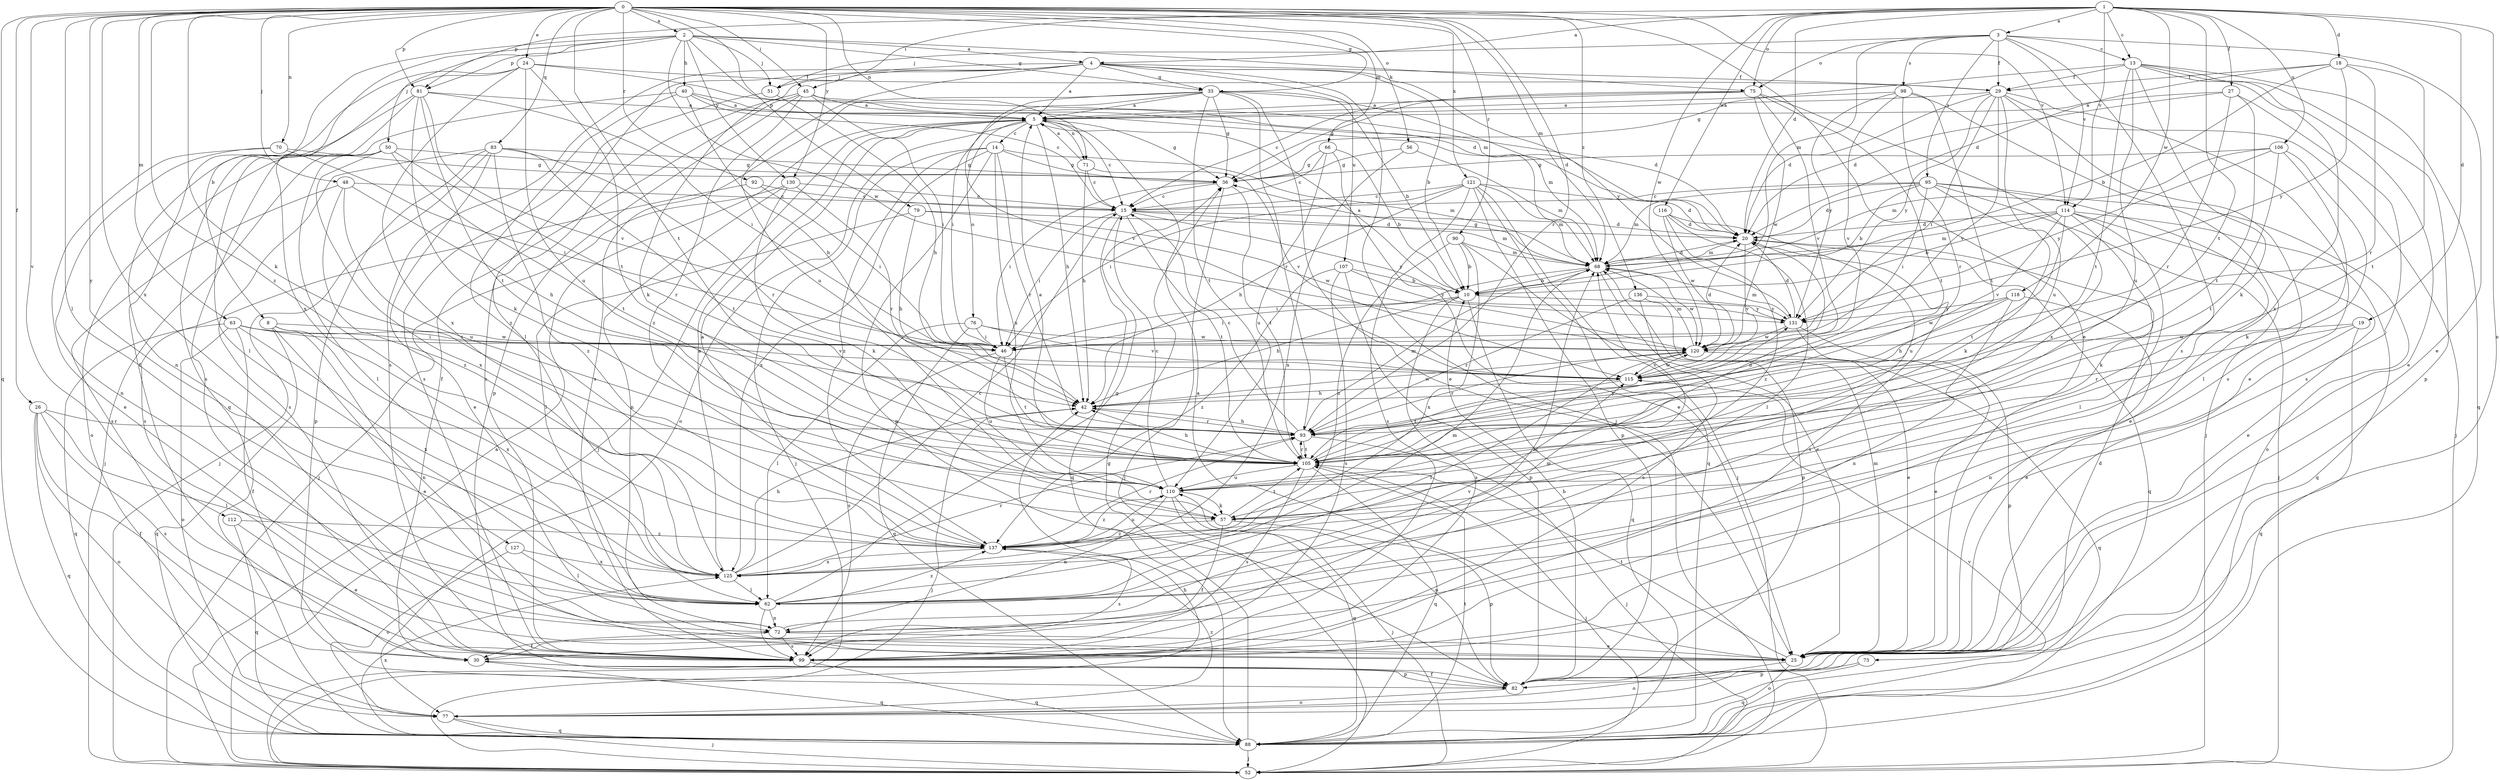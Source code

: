strict digraph  {
0;
1;
2;
3;
4;
5;
8;
10;
13;
14;
15;
18;
19;
20;
24;
25;
26;
27;
29;
30;
33;
36;
40;
42;
45;
46;
48;
50;
51;
52;
56;
57;
62;
63;
66;
68;
70;
71;
72;
73;
75;
76;
77;
79;
81;
82;
83;
88;
90;
92;
93;
95;
98;
99;
105;
106;
107;
110;
112;
114;
115;
116;
118;
120;
121;
125;
127;
130;
131;
136;
137;
0 -> 2  [label=a];
0 -> 24  [label=e];
0 -> 25  [label=e];
0 -> 26  [label=f];
0 -> 33  [label=g];
0 -> 45  [label=i];
0 -> 48  [label=j];
0 -> 56  [label=k];
0 -> 57  [label=k];
0 -> 62  [label=l];
0 -> 63  [label=m];
0 -> 66  [label=m];
0 -> 68  [label=m];
0 -> 70  [label=n];
0 -> 71  [label=n];
0 -> 79  [label=p];
0 -> 81  [label=p];
0 -> 83  [label=q];
0 -> 88  [label=q];
0 -> 90  [label=r];
0 -> 92  [label=r];
0 -> 93  [label=r];
0 -> 105  [label=t];
0 -> 112  [label=v];
0 -> 114  [label=v];
0 -> 121  [label=x];
0 -> 125  [label=x];
0 -> 127  [label=y];
0 -> 130  [label=y];
0 -> 136  [label=z];
0 -> 137  [label=z];
1 -> 3  [label=a];
1 -> 4  [label=a];
1 -> 13  [label=c];
1 -> 18  [label=d];
1 -> 19  [label=d];
1 -> 20  [label=d];
1 -> 27  [label=f];
1 -> 45  [label=i];
1 -> 73  [label=o];
1 -> 75  [label=o];
1 -> 81  [label=p];
1 -> 105  [label=t];
1 -> 106  [label=u];
1 -> 114  [label=v];
1 -> 116  [label=w];
1 -> 118  [label=w];
1 -> 120  [label=w];
2 -> 4  [label=a];
2 -> 8  [label=b];
2 -> 33  [label=g];
2 -> 40  [label=h];
2 -> 50  [label=j];
2 -> 51  [label=j];
2 -> 68  [label=m];
2 -> 75  [label=o];
2 -> 81  [label=p];
2 -> 120  [label=w];
2 -> 125  [label=x];
2 -> 130  [label=y];
3 -> 13  [label=c];
3 -> 25  [label=e];
3 -> 29  [label=f];
3 -> 51  [label=j];
3 -> 68  [label=m];
3 -> 75  [label=o];
3 -> 95  [label=s];
3 -> 98  [label=s];
3 -> 99  [label=s];
3 -> 114  [label=v];
4 -> 5  [label=a];
4 -> 10  [label=b];
4 -> 29  [label=f];
4 -> 33  [label=g];
4 -> 51  [label=j];
4 -> 52  [label=j];
4 -> 57  [label=k];
4 -> 62  [label=l];
4 -> 99  [label=s];
4 -> 107  [label=u];
4 -> 110  [label=u];
4 -> 131  [label=y];
5 -> 14  [label=c];
5 -> 15  [label=c];
5 -> 36  [label=g];
5 -> 42  [label=h];
5 -> 52  [label=j];
5 -> 71  [label=n];
5 -> 76  [label=o];
5 -> 77  [label=o];
8 -> 25  [label=e];
8 -> 46  [label=i];
8 -> 72  [label=n];
8 -> 88  [label=q];
8 -> 125  [label=x];
10 -> 5  [label=a];
10 -> 42  [label=h];
10 -> 46  [label=i];
10 -> 88  [label=q];
10 -> 99  [label=s];
10 -> 131  [label=y];
13 -> 25  [label=e];
13 -> 29  [label=f];
13 -> 36  [label=g];
13 -> 57  [label=k];
13 -> 82  [label=p];
13 -> 88  [label=q];
13 -> 105  [label=t];
13 -> 110  [label=u];
13 -> 137  [label=z];
14 -> 36  [label=g];
14 -> 52  [label=j];
14 -> 68  [label=m];
14 -> 82  [label=p];
14 -> 93  [label=r];
14 -> 110  [label=u];
14 -> 125  [label=x];
14 -> 137  [label=z];
15 -> 20  [label=d];
15 -> 46  [label=i];
15 -> 68  [label=m];
15 -> 88  [label=q];
15 -> 105  [label=t];
15 -> 131  [label=y];
18 -> 10  [label=b];
18 -> 20  [label=d];
18 -> 29  [label=f];
18 -> 93  [label=r];
18 -> 105  [label=t];
18 -> 131  [label=y];
19 -> 72  [label=n];
19 -> 88  [label=q];
19 -> 93  [label=r];
19 -> 120  [label=w];
20 -> 68  [label=m];
20 -> 88  [label=q];
20 -> 99  [label=s];
20 -> 115  [label=v];
24 -> 20  [label=d];
24 -> 29  [label=f];
24 -> 30  [label=f];
24 -> 88  [label=q];
24 -> 105  [label=t];
24 -> 110  [label=u];
24 -> 125  [label=x];
25 -> 5  [label=a];
25 -> 68  [label=m];
25 -> 77  [label=o];
25 -> 88  [label=q];
25 -> 105  [label=t];
26 -> 30  [label=f];
26 -> 62  [label=l];
26 -> 77  [label=o];
26 -> 88  [label=q];
26 -> 93  [label=r];
26 -> 99  [label=s];
27 -> 5  [label=a];
27 -> 20  [label=d];
27 -> 93  [label=r];
27 -> 99  [label=s];
27 -> 105  [label=t];
29 -> 5  [label=a];
29 -> 20  [label=d];
29 -> 25  [label=e];
29 -> 46  [label=i];
29 -> 52  [label=j];
29 -> 99  [label=s];
29 -> 110  [label=u];
29 -> 115  [label=v];
29 -> 131  [label=y];
30 -> 68  [label=m];
30 -> 82  [label=p];
30 -> 88  [label=q];
33 -> 5  [label=a];
33 -> 10  [label=b];
33 -> 25  [label=e];
33 -> 36  [label=g];
33 -> 46  [label=i];
33 -> 68  [label=m];
33 -> 93  [label=r];
33 -> 99  [label=s];
33 -> 105  [label=t];
33 -> 115  [label=v];
36 -> 15  [label=c];
36 -> 46  [label=i];
36 -> 52  [label=j];
36 -> 105  [label=t];
40 -> 5  [label=a];
40 -> 15  [label=c];
40 -> 20  [label=d];
40 -> 42  [label=h];
40 -> 99  [label=s];
40 -> 137  [label=z];
42 -> 52  [label=j];
42 -> 93  [label=r];
42 -> 120  [label=w];
45 -> 5  [label=a];
45 -> 20  [label=d];
45 -> 30  [label=f];
45 -> 46  [label=i];
45 -> 82  [label=p];
45 -> 99  [label=s];
45 -> 137  [label=z];
46 -> 99  [label=s];
46 -> 105  [label=t];
46 -> 110  [label=u];
48 -> 15  [label=c];
48 -> 42  [label=h];
48 -> 99  [label=s];
48 -> 110  [label=u];
48 -> 137  [label=z];
50 -> 36  [label=g];
50 -> 52  [label=j];
50 -> 62  [label=l];
50 -> 77  [label=o];
50 -> 93  [label=r];
50 -> 105  [label=t];
50 -> 125  [label=x];
51 -> 42  [label=h];
51 -> 99  [label=s];
52 -> 5  [label=a];
52 -> 42  [label=h];
56 -> 36  [label=g];
56 -> 68  [label=m];
56 -> 125  [label=x];
57 -> 30  [label=f];
57 -> 82  [label=p];
57 -> 105  [label=t];
57 -> 137  [label=z];
62 -> 36  [label=g];
62 -> 68  [label=m];
62 -> 72  [label=n];
62 -> 99  [label=s];
62 -> 115  [label=v];
62 -> 137  [label=z];
63 -> 30  [label=f];
63 -> 46  [label=i];
63 -> 77  [label=o];
63 -> 88  [label=q];
63 -> 115  [label=v];
63 -> 120  [label=w];
63 -> 125  [label=x];
66 -> 10  [label=b];
66 -> 15  [label=c];
66 -> 25  [label=e];
66 -> 36  [label=g];
66 -> 110  [label=u];
68 -> 10  [label=b];
68 -> 20  [label=d];
68 -> 36  [label=g];
68 -> 46  [label=i];
68 -> 82  [label=p];
68 -> 120  [label=w];
70 -> 25  [label=e];
70 -> 36  [label=g];
70 -> 46  [label=i];
70 -> 72  [label=n];
71 -> 5  [label=a];
71 -> 15  [label=c];
71 -> 42  [label=h];
71 -> 115  [label=v];
72 -> 25  [label=e];
72 -> 30  [label=f];
72 -> 68  [label=m];
72 -> 99  [label=s];
73 -> 77  [label=o];
73 -> 82  [label=p];
75 -> 5  [label=a];
75 -> 15  [label=c];
75 -> 36  [label=g];
75 -> 105  [label=t];
75 -> 115  [label=v];
75 -> 120  [label=w];
75 -> 125  [label=x];
76 -> 46  [label=i];
76 -> 62  [label=l];
76 -> 88  [label=q];
76 -> 115  [label=v];
76 -> 120  [label=w];
77 -> 52  [label=j];
77 -> 88  [label=q];
77 -> 137  [label=z];
79 -> 20  [label=d];
79 -> 42  [label=h];
79 -> 62  [label=l];
79 -> 120  [label=w];
81 -> 5  [label=a];
81 -> 46  [label=i];
81 -> 57  [label=k];
81 -> 62  [label=l];
81 -> 72  [label=n];
81 -> 105  [label=t];
81 -> 115  [label=v];
82 -> 10  [label=b];
82 -> 20  [label=d];
82 -> 30  [label=f];
82 -> 77  [label=o];
82 -> 110  [label=u];
83 -> 25  [label=e];
83 -> 36  [label=g];
83 -> 52  [label=j];
83 -> 82  [label=p];
83 -> 93  [label=r];
83 -> 99  [label=s];
83 -> 105  [label=t];
83 -> 137  [label=z];
88 -> 36  [label=g];
88 -> 52  [label=j];
88 -> 105  [label=t];
88 -> 115  [label=v];
88 -> 125  [label=x];
90 -> 10  [label=b];
90 -> 25  [label=e];
90 -> 68  [label=m];
90 -> 125  [label=x];
90 -> 137  [label=z];
92 -> 15  [label=c];
92 -> 46  [label=i];
92 -> 99  [label=s];
93 -> 15  [label=c];
93 -> 42  [label=h];
93 -> 52  [label=j];
93 -> 68  [label=m];
93 -> 105  [label=t];
95 -> 10  [label=b];
95 -> 15  [label=c];
95 -> 20  [label=d];
95 -> 25  [label=e];
95 -> 46  [label=i];
95 -> 52  [label=j];
95 -> 57  [label=k];
95 -> 68  [label=m];
95 -> 77  [label=o];
98 -> 5  [label=a];
98 -> 52  [label=j];
98 -> 93  [label=r];
98 -> 105  [label=t];
98 -> 115  [label=v];
98 -> 131  [label=y];
99 -> 88  [label=q];
105 -> 5  [label=a];
105 -> 42  [label=h];
105 -> 52  [label=j];
105 -> 88  [label=q];
105 -> 93  [label=r];
105 -> 99  [label=s];
105 -> 110  [label=u];
105 -> 131  [label=y];
106 -> 36  [label=g];
106 -> 57  [label=k];
106 -> 62  [label=l];
106 -> 68  [label=m];
106 -> 105  [label=t];
106 -> 131  [label=y];
107 -> 10  [label=b];
107 -> 82  [label=p];
107 -> 99  [label=s];
107 -> 131  [label=y];
107 -> 137  [label=z];
110 -> 15  [label=c];
110 -> 20  [label=d];
110 -> 52  [label=j];
110 -> 57  [label=k];
110 -> 72  [label=n];
110 -> 88  [label=q];
110 -> 137  [label=z];
112 -> 25  [label=e];
112 -> 88  [label=q];
112 -> 137  [label=z];
114 -> 10  [label=b];
114 -> 20  [label=d];
114 -> 25  [label=e];
114 -> 57  [label=k];
114 -> 62  [label=l];
114 -> 68  [label=m];
114 -> 88  [label=q];
114 -> 105  [label=t];
114 -> 115  [label=v];
115 -> 42  [label=h];
115 -> 105  [label=t];
115 -> 120  [label=w];
116 -> 20  [label=d];
116 -> 62  [label=l];
116 -> 110  [label=u];
116 -> 120  [label=w];
116 -> 137  [label=z];
118 -> 25  [label=e];
118 -> 42  [label=h];
118 -> 72  [label=n];
118 -> 120  [label=w];
118 -> 131  [label=y];
120 -> 20  [label=d];
120 -> 62  [label=l];
120 -> 68  [label=m];
120 -> 88  [label=q];
120 -> 93  [label=r];
120 -> 115  [label=v];
121 -> 15  [label=c];
121 -> 20  [label=d];
121 -> 42  [label=h];
121 -> 46  [label=i];
121 -> 52  [label=j];
121 -> 68  [label=m];
121 -> 82  [label=p];
121 -> 88  [label=q];
121 -> 99  [label=s];
125 -> 5  [label=a];
125 -> 15  [label=c];
125 -> 42  [label=h];
125 -> 62  [label=l];
125 -> 93  [label=r];
127 -> 62  [label=l];
127 -> 77  [label=o];
127 -> 125  [label=x];
130 -> 15  [label=c];
130 -> 52  [label=j];
130 -> 57  [label=k];
130 -> 72  [label=n];
130 -> 93  [label=r];
131 -> 20  [label=d];
131 -> 25  [label=e];
131 -> 68  [label=m];
131 -> 82  [label=p];
131 -> 120  [label=w];
136 -> 25  [label=e];
136 -> 93  [label=r];
136 -> 99  [label=s];
136 -> 131  [label=y];
137 -> 5  [label=a];
137 -> 93  [label=r];
137 -> 99  [label=s];
137 -> 110  [label=u];
137 -> 125  [label=x];
}
